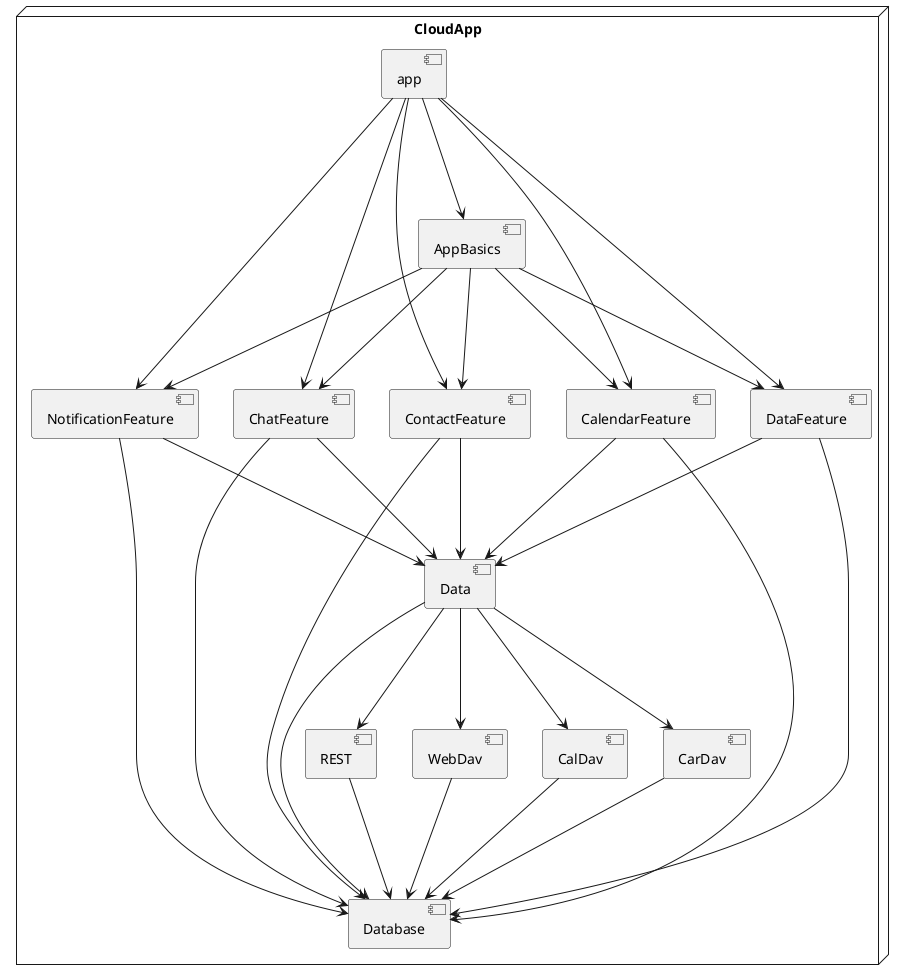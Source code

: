 @startuml

node "CloudApp" {
[Database]
[REST] ---> [Database]
[WebDav] ---> [Database]
[CalDav] ---> [Database]
[CarDav] ---> [Database]
[Data] ---> [REST]
[Data] ---> [WebDav]
[Data] ---> [CalDav]
[Data] ---> [CarDav]
[Data] ---> [Database]
[NotificationFeature] ---> [Data]
[NotificationFeature] ---> [Database]
[ChatFeature] ---> [Data]
[ChatFeature] ---> [Database]
[ContactFeature] ---> [Data]
[ContactFeature] ---> [Database]
[CalendarFeature] ---> [Data]
[CalendarFeature] ---> [Database]
[DataFeature] ---> [Data]
[DataFeature] ---> [Database]
[AppBasics] ---> [DataFeature]
[AppBasics] ---> [ChatFeature]
[AppBasics] ---> [ContactFeature]
[AppBasics] ---> [CalendarFeature]
[AppBasics] ---> [NotificationFeature]
[app] ---> [AppBasics]
[app] ---> [DataFeature]
[app] ---> [ChatFeature]
[app] ---> [ContactFeature]
[app] ---> [CalendarFeature]
[app] ---> [NotificationFeature]
}


@enduml